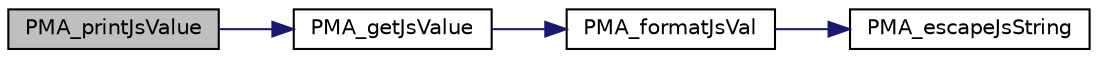 digraph G
{
  edge [fontname="Helvetica",fontsize="10",labelfontname="Helvetica",labelfontsize="10"];
  node [fontname="Helvetica",fontsize="10",shape=record];
  rankdir="LR";
  Node1 [label="PMA_printJsValue",height=0.2,width=0.4,color="black", fillcolor="grey75", style="filled" fontcolor="black"];
  Node1 -> Node2 [color="midnightblue",fontsize="10",style="solid",fontname="Helvetica"];
  Node2 [label="PMA_getJsValue",height=0.2,width=0.4,color="black", fillcolor="white", style="filled",URL="$js__escape_8lib_8php.html#a44a303f2823e39aff70e3767e87aab23",tooltip="Formats an javascript assignment with proper escaping of a value and support for assigning array of s..."];
  Node2 -> Node3 [color="midnightblue",fontsize="10",style="solid",fontname="Helvetica"];
  Node3 [label="PMA_formatJsVal",height=0.2,width=0.4,color="black", fillcolor="white", style="filled",URL="$js__escape_8lib_8php.html#ac05b80360cf36b26aebfc070dbe1be7d",tooltip="Formats a value for javascript code."];
  Node3 -> Node4 [color="midnightblue",fontsize="10",style="solid",fontname="Helvetica"];
  Node4 [label="PMA_escapeJsString",height=0.2,width=0.4,color="black", fillcolor="white", style="filled",URL="$js__escape_8lib_8php.html#a31d2bbc7cf239a64153dd958670f9ac7",tooltip="escapes a string to be inserted as string a JavaScript block enclosed by &lt;![CDATA[ ..."];
}
